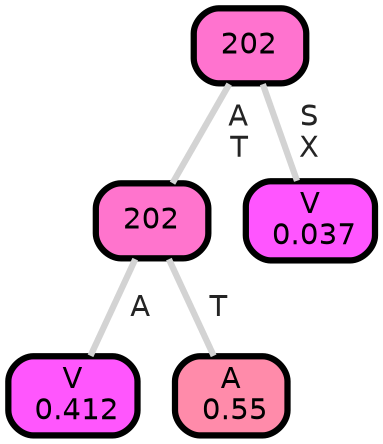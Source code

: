 graph Tree {
node [shape=box, style="filled, rounded",color="black",penwidth="3",fontcolor="black",                 fontname=helvetica] ;
graph [ranksep="0 equally", splines=straight,                 bgcolor=transparent, dpi=200] ;
edge [fontname=helvetica, fontweight=bold,fontcolor=grey14,color=lightgray] ;
0 [label="V
 0.412", fillcolor="#ff56fd"] ;
1 [label="202", fillcolor="#ff74cd"] ;
2 [label="A
 0.55", fillcolor="#ff8baa"] ;
3 [label="202", fillcolor="#ff73cf"] ;
4 [label="V
 0.037", fillcolor="#ff55ff"] ;
1 -- 0 [label=" A",penwidth=3] ;
1 -- 2 [label=" T",penwidth=3] ;
3 -- 1 [label=" A\n T",penwidth=3] ;
3 -- 4 [label=" S\n X",penwidth=3] ;
{rank = same;}}
